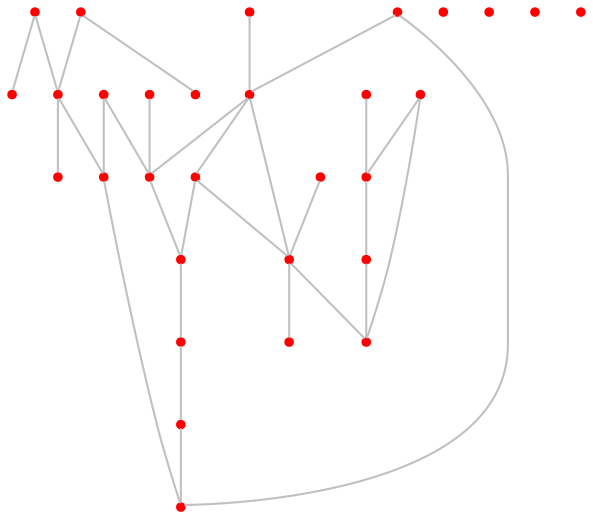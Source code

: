 graph {
	0 [color=red shape=point]
	1 [color=red shape=point]
	2 [color=red shape=point]
	3 [color=red shape=point]
	4 [color=red shape=point]
	5 [color=red shape=point]
	6 [color=red shape=point]
	7 [color=red shape=point]
	8 [color=red shape=point]
	9 [color=red shape=point]
	10 [color=red shape=point]
	11 [color=red shape=point]
	12 [color=red shape=point]
	13 [color=red shape=point]
	14 [color=red shape=point]
	15 [color=red shape=point]
	16 [color=red shape=point]
	17 [color=red shape=point]
	18 [color=red shape=point]
	19 [color=red shape=point]
	20 [color=red shape=point]
	21 [color=red shape=point]
	22 [color=red shape=point]
	23 [color=red shape=point]
	24 [color=red shape=point]
	25 [color=red shape=point]
	26 [color=red shape=point]
	27 [color=red shape=point]
	28 [color=red shape=point]
	29 [color=red shape=point]
	13 -- 3 [color=gray]
	17 -- 21 [color=gray]
	22 -- 17 [color=gray]
	25 -- 10 [color=gray]
	14 -- 0 [color=gray]
	23 -- 10 [color=gray]
	0 -- 7 [color=gray]
	17 -- 1 [color=gray]
	25 -- 21 [color=gray]
	14 -- 16 [color=gray]
	8 -- 26 [color=gray]
	0 -- 6 [color=gray]
	2 -- 24 [color=gray]
	4 -- 2 [color=gray]
	29 -- 20 [color=gray]
	24 -- 28 [color=gray]
	13 -- 0 [color=gray]
	12 -- 28 [color=gray]
	17 -- 26 [color=gray]
	18 -- 21 [color=gray]
	10 -- 18 [color=gray]
	29 -- 6 [color=gray]
	6 -- 28 [color=gray]
	9 -- 17 [color=gray]
	22 -- 4 [color=gray]
	12 -- 26 [color=gray]
	20 -- 4 [color=gray]
	26 -- 20 [color=gray]
	26 -- 22 [color=gray]
	11 -- 20 [color=gray]
}
